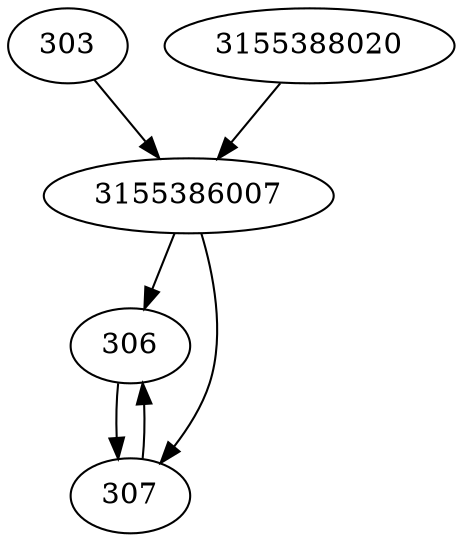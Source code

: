 strict digraph  {
303;
306;
307;
3155388020;
3155386007;
303 -> 3155386007;
306 -> 307;
307 -> 306;
3155388020 -> 3155386007;
3155386007 -> 306;
3155386007 -> 307;
}
